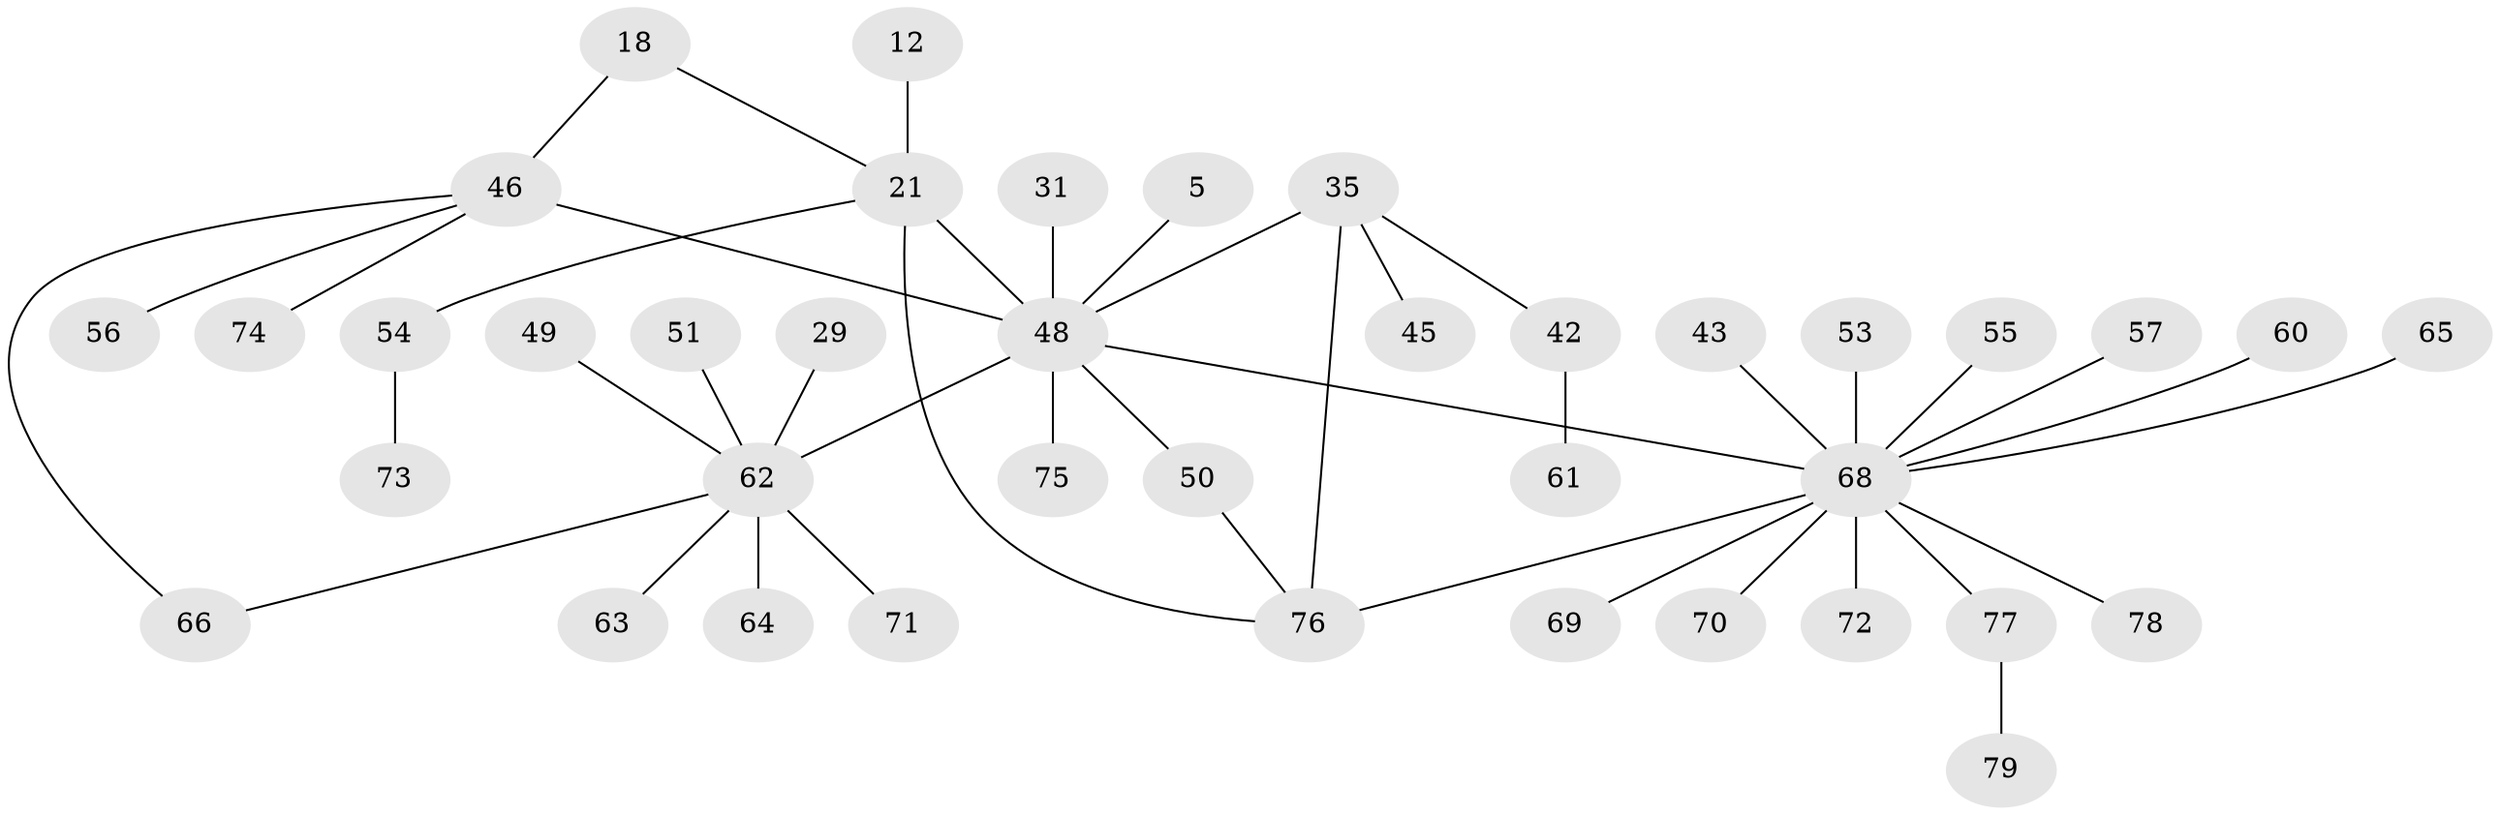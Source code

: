 // original degree distribution, {6: 0.012658227848101266, 10: 0.012658227848101266, 4: 0.06329113924050633, 5: 0.05063291139240506, 1: 0.4050632911392405, 7: 0.02531645569620253, 2: 0.3291139240506329, 3: 0.10126582278481013}
// Generated by graph-tools (version 1.1) at 2025/41/03/09/25 04:41:36]
// undirected, 39 vertices, 43 edges
graph export_dot {
graph [start="1"]
  node [color=gray90,style=filled];
  5;
  12;
  18;
  21 [super="+7"];
  29;
  31;
  35 [super="+13"];
  42;
  43;
  45;
  46 [super="+25+11+28"];
  48 [super="+1+2"];
  49;
  50 [super="+37"];
  51;
  53;
  54 [super="+20"];
  55;
  56;
  57;
  60 [super="+26"];
  61;
  62 [super="+52+33"];
  63;
  64;
  65;
  66 [super="+59"];
  68 [super="+36+67+47"];
  69;
  70;
  71;
  72;
  73;
  74;
  75;
  76 [super="+15+58"];
  77;
  78;
  79;
  5 -- 48;
  12 -- 21;
  18 -- 21;
  18 -- 46;
  21 -- 48 [weight=3];
  21 -- 76;
  21 -- 54;
  29 -- 62;
  31 -- 48;
  35 -- 48;
  35 -- 42;
  35 -- 76 [weight=2];
  35 -- 45;
  42 -- 61;
  43 -- 68;
  46 -- 48 [weight=2];
  46 -- 74;
  46 -- 56;
  46 -- 66;
  48 -- 62 [weight=2];
  48 -- 75;
  48 -- 68 [weight=2];
  48 -- 50;
  49 -- 62;
  50 -- 76;
  51 -- 62;
  53 -- 68;
  54 -- 73;
  55 -- 68;
  57 -- 68;
  60 -- 68;
  62 -- 71;
  62 -- 64;
  62 -- 63;
  62 -- 66;
  65 -- 68;
  68 -- 76;
  68 -- 69;
  68 -- 72;
  68 -- 77;
  68 -- 70;
  68 -- 78;
  77 -- 79;
}
